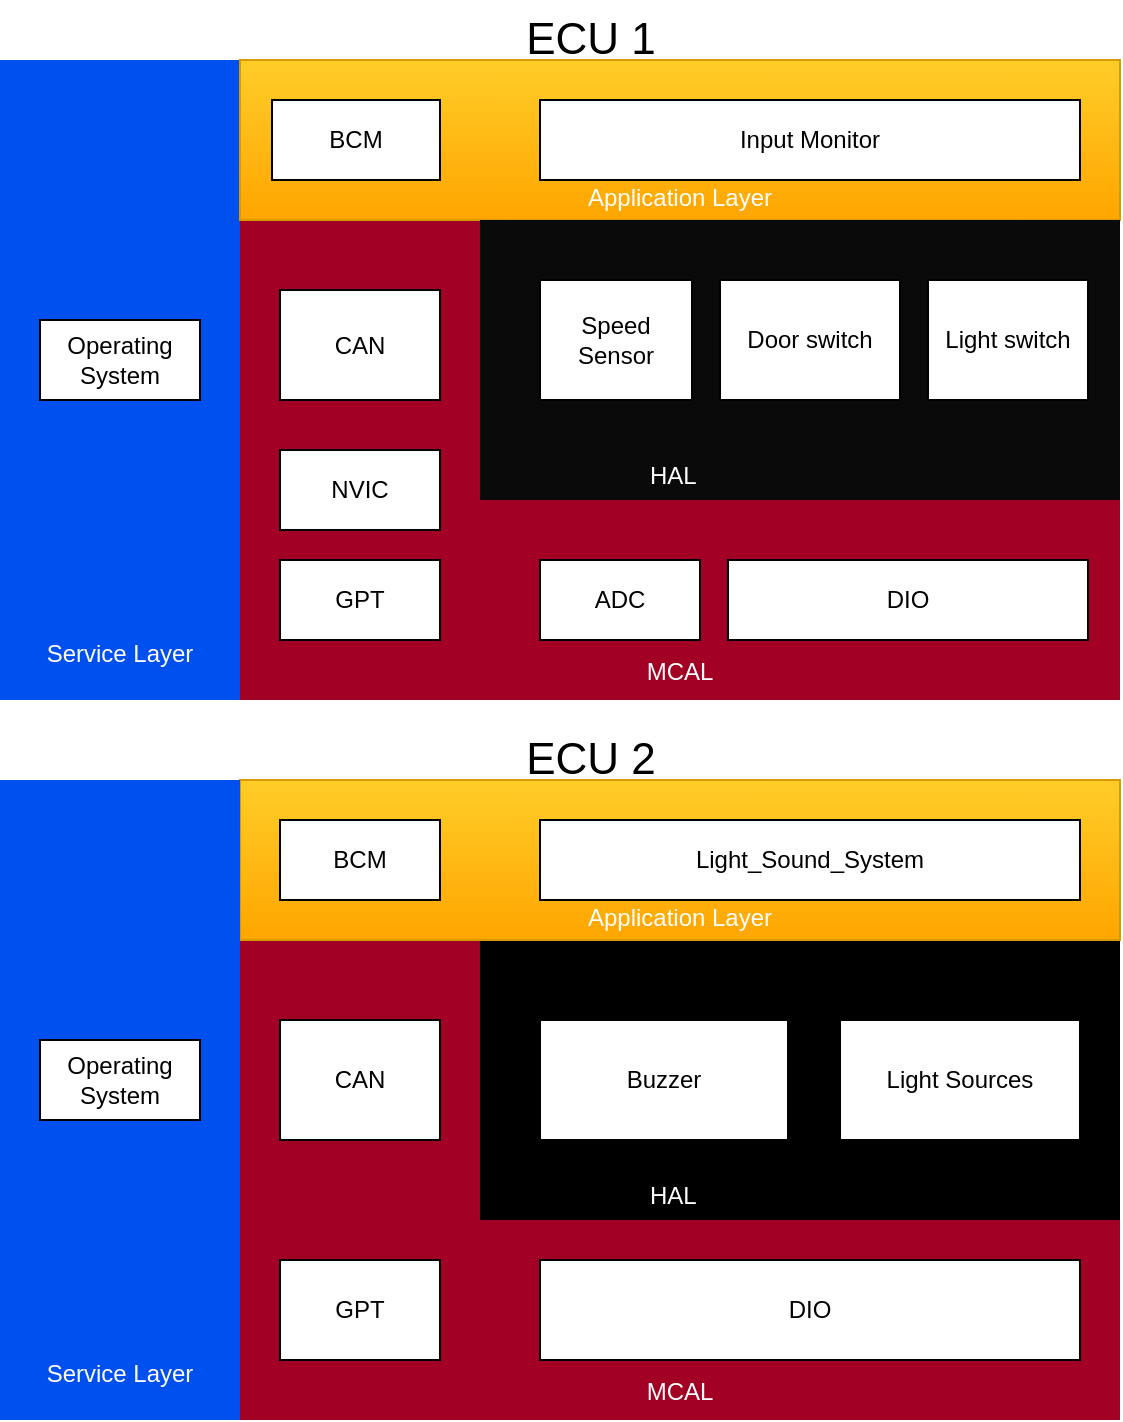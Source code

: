 <mxfile version="20.6.0" type="device"><diagram id="4Gh_GZ_60gTZM7b0B8Is" name="Page-1"><mxGraphModel dx="1323" dy="701" grid="1" gridSize="10" guides="1" tooltips="1" connect="1" arrows="1" fold="1" page="1" pageScale="1" pageWidth="827" pageHeight="1169" math="0" shadow="0"><root><mxCell id="0"/><mxCell id="1" parent="0"/><mxCell id="IggGBBN7mdF-doOI5HWc-100" value="" style="rounded=0;whiteSpace=wrap;html=1;fillColor=#a20025;fontColor=#ffffff;strokeColor=none;shadow=0;" parent="1" vertex="1"><mxGeometry x="280" y="600" width="120" height="240" as="geometry"/></mxCell><mxCell id="IggGBBN7mdF-doOI5HWc-97" value="" style="rounded=0;whiteSpace=wrap;html=1;fillColor=#a20025;fontColor=#ffffff;strokeColor=none;shadow=0;" parent="1" vertex="1"><mxGeometry x="280" y="240" width="120" height="240" as="geometry"/></mxCell><mxCell id="IggGBBN7mdF-doOI5HWc-81" value="&lt;br style=&quot;color: rgb(255, 255, 255);&quot;&gt;&lt;br style=&quot;color: rgb(255, 255, 255);&quot;&gt;&lt;br style=&quot;color: rgb(255, 255, 255);&quot;&gt;&lt;br style=&quot;color: rgb(255, 255, 255);&quot;&gt;&lt;br style=&quot;color: rgb(255, 255, 255);&quot;&gt;&lt;br style=&quot;color: rgb(255, 255, 255);&quot;&gt;&lt;br style=&quot;color: rgb(255, 255, 255);&quot;&gt;&lt;br style=&quot;color: rgb(255, 255, 255);&quot;&gt;&lt;span style=&quot;color: rgb(255, 255, 255);&quot;&gt;HAL&amp;nbsp; &amp;nbsp; &amp;nbsp; &amp;nbsp; &amp;nbsp; &amp;nbsp; &amp;nbsp; &amp;nbsp; &amp;nbsp; &amp;nbsp; &amp;nbsp; &amp;nbsp; &amp;nbsp; &amp;nbsp; &amp;nbsp; &amp;nbsp; &amp;nbsp; &amp;nbsp; &amp;nbsp;&amp;nbsp;&lt;/span&gt;" style="rounded=0;whiteSpace=wrap;html=1;fillColor=#000000;strokeColor=none;shadow=0;" parent="1" vertex="1"><mxGeometry x="400" y="600" width="320" height="140" as="geometry"/></mxCell><mxCell id="IggGBBN7mdF-doOI5HWc-6" value="&lt;br&gt;&lt;br&gt;&lt;br&gt;&lt;br&gt;&lt;br&gt;&lt;br&gt;&lt;br&gt;&lt;br&gt;&lt;br&gt;&lt;br&gt;&lt;br&gt;&lt;br&gt;&lt;br&gt;&lt;br&gt;&lt;br&gt;&lt;br&gt;&lt;br&gt;&lt;br&gt;&lt;br&gt;Service Layer" style="rounded=0;whiteSpace=wrap;html=1;fillColor=#0050ef;strokeColor=none;fontColor=#ffffff;shadow=0;" parent="1" vertex="1"><mxGeometry x="160" y="160" width="120" height="320" as="geometry"/></mxCell><mxCell id="IggGBBN7mdF-doOI5HWc-7" value="&lt;font color=&quot;#ffffff&quot;&gt;&lt;br&gt;&lt;br&gt;&lt;br&gt;&lt;br&gt;Application Layer&lt;/font&gt;" style="rounded=0;whiteSpace=wrap;html=1;fillColor=#ffcd28;strokeColor=#d79b00;gradientColor=#ffa500;shadow=0;" parent="1" vertex="1"><mxGeometry x="280" y="160" width="440" height="80" as="geometry"/></mxCell><mxCell id="IggGBBN7mdF-doOI5HWc-10" value="&lt;br&gt;&lt;br&gt;&lt;br&gt;&lt;br&gt;&lt;br&gt;MCAL" style="rounded=0;whiteSpace=wrap;html=1;fillColor=#a20025;fontColor=#ffffff;strokeColor=none;shadow=0;" parent="1" vertex="1"><mxGeometry x="280" y="380" width="440" height="100" as="geometry"/></mxCell><mxCell id="IggGBBN7mdF-doOI5HWc-11" value="&lt;font color=&quot;#ffffff&quot;&gt;&lt;br&gt;&lt;br&gt;&lt;br&gt;&lt;br&gt;&lt;br&gt;&lt;br&gt;&lt;br&gt;&lt;br&gt;HAL&amp;nbsp; &amp;nbsp; &amp;nbsp; &amp;nbsp; &amp;nbsp; &amp;nbsp; &amp;nbsp; &amp;nbsp; &amp;nbsp; &amp;nbsp; &amp;nbsp; &amp;nbsp; &amp;nbsp; &amp;nbsp; &amp;nbsp; &amp;nbsp; &amp;nbsp; &amp;nbsp; &amp;nbsp;&amp;nbsp;&lt;/font&gt;" style="rounded=0;whiteSpace=wrap;html=1;fillColor=#0A0A0A;strokeColor=none;shadow=0;" parent="1" vertex="1"><mxGeometry x="400" y="240" width="320" height="140" as="geometry"/></mxCell><mxCell id="IggGBBN7mdF-doOI5HWc-15" value="GPT" style="rounded=0;whiteSpace=wrap;html=1;shadow=0;" parent="1" vertex="1"><mxGeometry x="300" y="410" width="80" height="40" as="geometry"/></mxCell><mxCell id="IggGBBN7mdF-doOI5HWc-16" value="CAN" style="rounded=0;whiteSpace=wrap;html=1;shadow=0;" parent="1" vertex="1"><mxGeometry x="300" y="275" width="80" height="55" as="geometry"/></mxCell><mxCell id="IggGBBN7mdF-doOI5HWc-19" value="DIO" style="rounded=0;whiteSpace=wrap;html=1;shadow=0;" parent="1" vertex="1"><mxGeometry x="524" y="410" width="180" height="40" as="geometry"/></mxCell><mxCell id="IggGBBN7mdF-doOI5HWc-40" value="Input Monitor" style="rounded=0;whiteSpace=wrap;html=1;shadow=0;" parent="1" vertex="1"><mxGeometry x="430" y="180" width="270" height="40" as="geometry"/></mxCell><mxCell id="IggGBBN7mdF-doOI5HWc-41" value="BCM" style="rounded=0;whiteSpace=wrap;html=1;shadow=0;" parent="1" vertex="1"><mxGeometry x="296" y="180" width="84" height="40" as="geometry"/></mxCell><mxCell id="IggGBBN7mdF-doOI5HWc-47" value="&lt;font color=&quot;#ffffff&quot;&gt;&lt;br&gt;&lt;br&gt;&lt;br&gt;&lt;br&gt;Application Layer&lt;/font&gt;" style="rounded=0;whiteSpace=wrap;html=1;fillColor=#ffcd28;strokeColor=#d79b00;gradientColor=#ffa500;shadow=0;" parent="1" vertex="1"><mxGeometry x="280" y="520" width="440" height="80" as="geometry"/></mxCell><mxCell id="IggGBBN7mdF-doOI5HWc-49" value="&lt;br&gt;&lt;br&gt;&lt;br&gt;&lt;br&gt;&lt;br&gt;MCAL" style="rounded=0;whiteSpace=wrap;html=1;fillColor=#a20025;fontColor=#ffffff;strokeColor=none;shadow=0;" parent="1" vertex="1"><mxGeometry x="280" y="740" width="440" height="100" as="geometry"/></mxCell><mxCell id="IggGBBN7mdF-doOI5HWc-52" style="edgeStyle=orthogonalEdgeStyle;rounded=0;orthogonalLoop=1;jettySize=auto;html=1;startArrow=classic;startFill=1;shadow=0;" parent="1" edge="1"><mxGeometry relative="1" as="geometry"><mxPoint x="354.059" y="700" as="sourcePoint"/></mxGeometry></mxCell><mxCell id="IggGBBN7mdF-doOI5HWc-53" value="" style="rounded=0;orthogonalLoop=1;jettySize=auto;html=1;startArrow=classic;startFill=1;shadow=0;strokeColor=#FFFFFF;" parent="1" edge="1"><mxGeometry relative="1" as="geometry"><mxPoint x="354" y="700" as="sourcePoint"/></mxGeometry></mxCell><mxCell id="IggGBBN7mdF-doOI5HWc-56" value="GPT" style="rounded=0;whiteSpace=wrap;html=1;shadow=0;" parent="1" vertex="1"><mxGeometry x="300" y="760" width="80" height="50" as="geometry"/></mxCell><mxCell id="IggGBBN7mdF-doOI5HWc-60" value="DIO" style="rounded=0;whiteSpace=wrap;html=1;shadow=0;" parent="1" vertex="1"><mxGeometry x="430" y="760" width="270" height="50" as="geometry"/></mxCell><mxCell id="IggGBBN7mdF-doOI5HWc-63" value="Light Sources" style="rounded=0;whiteSpace=wrap;html=1;shadow=0;" parent="1" vertex="1"><mxGeometry x="580" y="640" width="120" height="60" as="geometry"/></mxCell><mxCell id="IggGBBN7mdF-doOI5HWc-65" value="Buzzer" style="rounded=0;whiteSpace=wrap;html=1;shadow=0;" parent="1" vertex="1"><mxGeometry x="430" y="640" width="124" height="60" as="geometry"/></mxCell><mxCell id="IggGBBN7mdF-doOI5HWc-67" value="Light_Sound_System" style="rounded=0;whiteSpace=wrap;html=1;shadow=0;" parent="1" vertex="1"><mxGeometry x="430" y="540" width="270" height="40" as="geometry"/></mxCell><mxCell id="IggGBBN7mdF-doOI5HWc-68" value="BCM" style="rounded=0;whiteSpace=wrap;html=1;shadow=0;" parent="1" vertex="1"><mxGeometry x="300" y="540" width="80" height="40" as="geometry"/></mxCell><mxCell id="IggGBBN7mdF-doOI5HWc-71" value="&lt;font style=&quot;font-size: 22px;&quot;&gt;ECU 1&lt;/font&gt;" style="text;html=1;align=center;verticalAlign=middle;resizable=0;points=[];autosize=1;strokeColor=none;fillColor=none;shadow=0;" parent="1" vertex="1"><mxGeometry x="410" y="130" width="90" height="40" as="geometry"/></mxCell><mxCell id="IggGBBN7mdF-doOI5HWc-72" value="&lt;font style=&quot;font-size: 22px;&quot;&gt;ECU 2&lt;br&gt;&lt;/font&gt;" style="text;html=1;align=center;verticalAlign=middle;resizable=0;points=[];autosize=1;strokeColor=none;fillColor=none;shadow=0;" parent="1" vertex="1"><mxGeometry x="410" y="490" width="90" height="40" as="geometry"/></mxCell><mxCell id="IggGBBN7mdF-doOI5HWc-79" value="Operating System" style="rounded=0;whiteSpace=wrap;html=1;shadow=0;" parent="1" vertex="1"><mxGeometry x="180" y="290" width="80" height="40" as="geometry"/></mxCell><mxCell id="IggGBBN7mdF-doOI5HWc-86" value="Light switch" style="rounded=0;whiteSpace=wrap;html=1;shadow=0;" parent="1" vertex="1"><mxGeometry x="624" y="270" width="80" height="60" as="geometry"/></mxCell><mxCell id="IggGBBN7mdF-doOI5HWc-87" value="Door switch" style="rounded=0;whiteSpace=wrap;html=1;shadow=0;" parent="1" vertex="1"><mxGeometry x="520" y="270" width="90" height="60" as="geometry"/></mxCell><mxCell id="IggGBBN7mdF-doOI5HWc-88" value="Speed Sensor" style="rounded=0;whiteSpace=wrap;html=1;shadow=0;" parent="1" vertex="1"><mxGeometry x="430" y="270" width="76" height="60" as="geometry"/></mxCell><mxCell id="IggGBBN7mdF-doOI5HWc-101" value="CAN" style="rounded=0;whiteSpace=wrap;html=1;shadow=0;" parent="1" vertex="1"><mxGeometry x="300" y="640" width="80" height="60" as="geometry"/></mxCell><mxCell id="55NYsVflYEx8KzegCSVg-1" value="ADC" style="rounded=0;whiteSpace=wrap;html=1;shadow=0;" parent="1" vertex="1"><mxGeometry x="430" y="410" width="80" height="40" as="geometry"/></mxCell><mxCell id="55NYsVflYEx8KzegCSVg-4" value="&lt;br&gt;&lt;br&gt;&lt;br&gt;&lt;br&gt;&lt;br&gt;&lt;br&gt;&lt;br&gt;&lt;br&gt;&lt;br&gt;&lt;br&gt;&lt;br&gt;&lt;br&gt;&lt;br&gt;&lt;br&gt;&lt;br&gt;&lt;br&gt;&lt;br&gt;&lt;br&gt;&lt;br&gt;Service Layer" style="rounded=0;whiteSpace=wrap;html=1;fillColor=#0050ef;strokeColor=none;fontColor=#ffffff;shadow=0;" parent="1" vertex="1"><mxGeometry x="160" y="520" width="120" height="320" as="geometry"/></mxCell><mxCell id="55NYsVflYEx8KzegCSVg-5" value="Operating System" style="rounded=0;whiteSpace=wrap;html=1;shadow=0;" parent="1" vertex="1"><mxGeometry x="180" y="650" width="80" height="40" as="geometry"/></mxCell><mxCell id="55NYsVflYEx8KzegCSVg-6" value="NVIC" style="rounded=0;whiteSpace=wrap;html=1;shadow=0;" parent="1" vertex="1"><mxGeometry x="300" y="355" width="80" height="40" as="geometry"/></mxCell></root></mxGraphModel></diagram></mxfile>